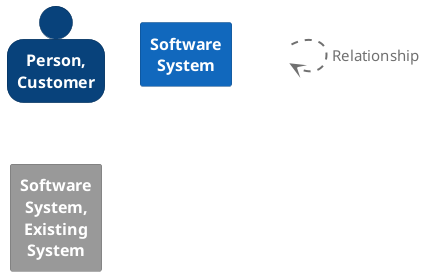 @startuml
set separator none

skinparam {
  shadowing false
  arrowFontSize 15
  defaultTextAlignment center
  wrapWidth 100
  maxMessageSize 100
}
hide stereotype

skinparam rectangle<<_transparent>> {
  BorderColor transparent
  BackgroundColor transparent
  FontColor transparent
}

skinparam person<<1>> {
  BackgroundColor #08427b
  FontColor #ffffff
  BorderColor #052e56
}
person "==Person, Customer" <<1>>

skinparam rectangle<<2>> {
  BackgroundColor #1168bd
  FontColor #ffffff
  BorderColor #0b4884
}
rectangle "==Software System" <<2>>

skinparam rectangle<<3>> {
  BackgroundColor #999999
  FontColor #ffffff
  BorderColor #6b6b6b
}
rectangle "==Software System, Existing System" <<3>>

rectangle "." <<_transparent>> as 4
4 .[#707070,thickness=2].> 4 : "<color:#707070>Relationship"


@enduml